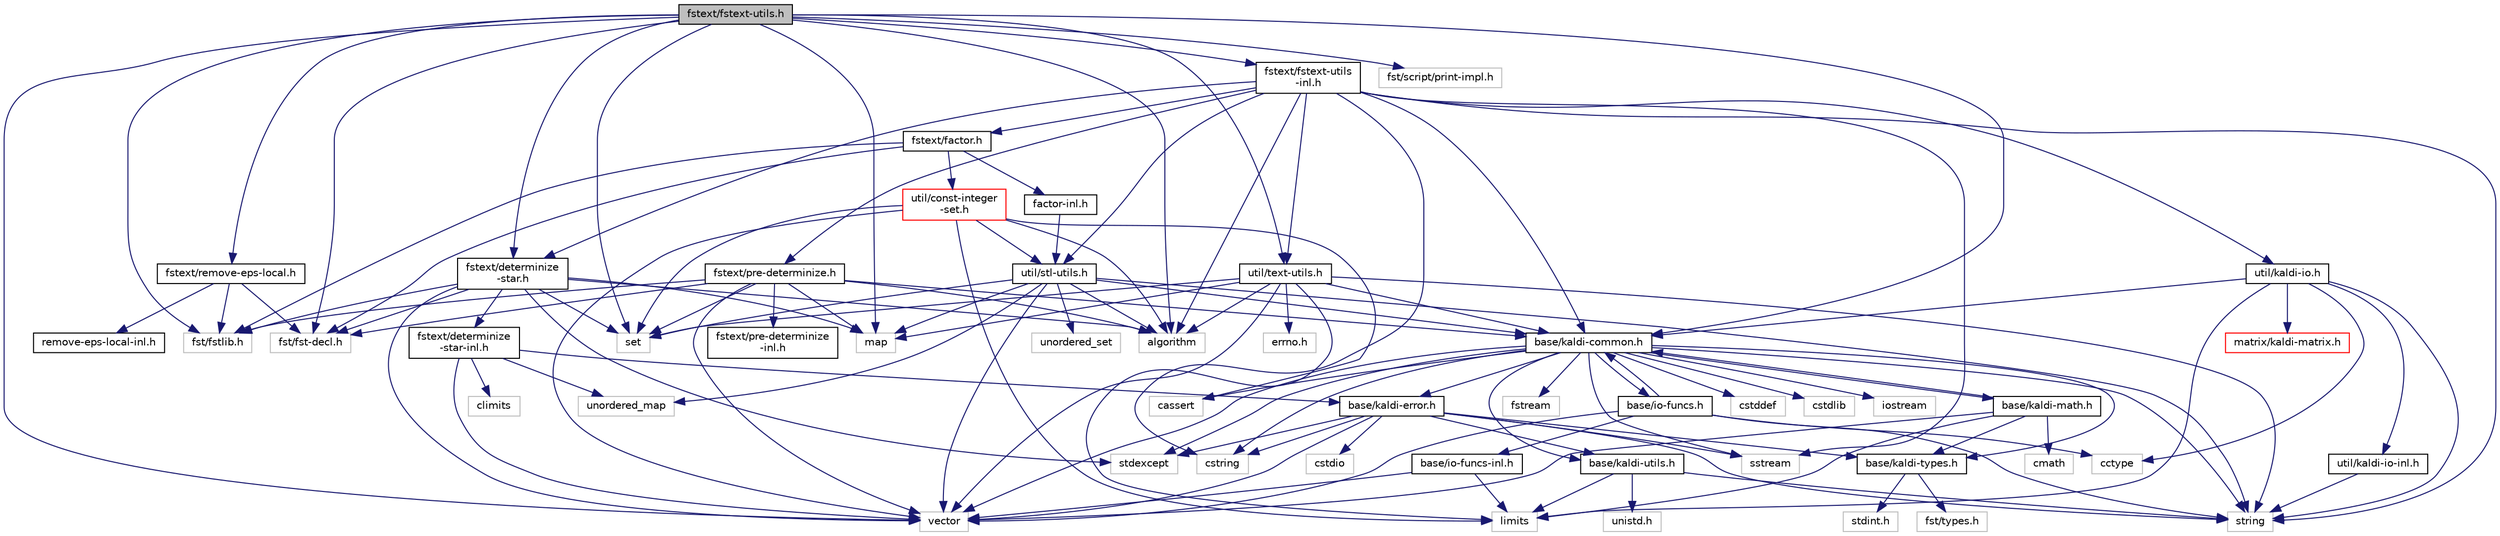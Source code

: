 digraph "fstext/fstext-utils.h"
{
  edge [fontname="Helvetica",fontsize="10",labelfontname="Helvetica",labelfontsize="10"];
  node [fontname="Helvetica",fontsize="10",shape=record];
  Node0 [label="fstext/fstext-utils.h",height=0.2,width=0.4,color="black", fillcolor="grey75", style="filled", fontcolor="black"];
  Node0 -> Node1 [color="midnightblue",fontsize="10",style="solid",fontname="Helvetica"];
  Node1 [label="algorithm",height=0.2,width=0.4,color="grey75", fillcolor="white", style="filled"];
  Node0 -> Node2 [color="midnightblue",fontsize="10",style="solid",fontname="Helvetica"];
  Node2 [label="map",height=0.2,width=0.4,color="grey75", fillcolor="white", style="filled"];
  Node0 -> Node3 [color="midnightblue",fontsize="10",style="solid",fontname="Helvetica"];
  Node3 [label="set",height=0.2,width=0.4,color="grey75", fillcolor="white", style="filled"];
  Node0 -> Node4 [color="midnightblue",fontsize="10",style="solid",fontname="Helvetica"];
  Node4 [label="vector",height=0.2,width=0.4,color="grey75", fillcolor="white", style="filled"];
  Node0 -> Node5 [color="midnightblue",fontsize="10",style="solid",fontname="Helvetica"];
  Node5 [label="fst/fstlib.h",height=0.2,width=0.4,color="grey75", fillcolor="white", style="filled"];
  Node0 -> Node6 [color="midnightblue",fontsize="10",style="solid",fontname="Helvetica"];
  Node6 [label="fst/fst-decl.h",height=0.2,width=0.4,color="grey75", fillcolor="white", style="filled"];
  Node0 -> Node7 [color="midnightblue",fontsize="10",style="solid",fontname="Helvetica"];
  Node7 [label="fstext/determinize\l-star.h",height=0.2,width=0.4,color="black", fillcolor="white", style="filled",URL="$determinize-star_8h.html"];
  Node7 -> Node5 [color="midnightblue",fontsize="10",style="solid",fontname="Helvetica"];
  Node7 -> Node6 [color="midnightblue",fontsize="10",style="solid",fontname="Helvetica"];
  Node7 -> Node1 [color="midnightblue",fontsize="10",style="solid",fontname="Helvetica"];
  Node7 -> Node2 [color="midnightblue",fontsize="10",style="solid",fontname="Helvetica"];
  Node7 -> Node3 [color="midnightblue",fontsize="10",style="solid",fontname="Helvetica"];
  Node7 -> Node4 [color="midnightblue",fontsize="10",style="solid",fontname="Helvetica"];
  Node7 -> Node8 [color="midnightblue",fontsize="10",style="solid",fontname="Helvetica"];
  Node8 [label="stdexcept",height=0.2,width=0.4,color="grey75", fillcolor="white", style="filled"];
  Node7 -> Node9 [color="midnightblue",fontsize="10",style="solid",fontname="Helvetica"];
  Node9 [label="fstext/determinize\l-star-inl.h",height=0.2,width=0.4,color="black", fillcolor="white", style="filled",URL="$determinize-star-inl_8h.html"];
  Node9 -> Node10 [color="midnightblue",fontsize="10",style="solid",fontname="Helvetica"];
  Node10 [label="base/kaldi-error.h",height=0.2,width=0.4,color="black", fillcolor="white", style="filled",URL="$kaldi-error_8h.html"];
  Node10 -> Node11 [color="midnightblue",fontsize="10",style="solid",fontname="Helvetica"];
  Node11 [label="cstdio",height=0.2,width=0.4,color="grey75", fillcolor="white", style="filled"];
  Node10 -> Node12 [color="midnightblue",fontsize="10",style="solid",fontname="Helvetica"];
  Node12 [label="cstring",height=0.2,width=0.4,color="grey75", fillcolor="white", style="filled"];
  Node10 -> Node13 [color="midnightblue",fontsize="10",style="solid",fontname="Helvetica"];
  Node13 [label="sstream",height=0.2,width=0.4,color="grey75", fillcolor="white", style="filled"];
  Node10 -> Node8 [color="midnightblue",fontsize="10",style="solid",fontname="Helvetica"];
  Node10 -> Node14 [color="midnightblue",fontsize="10",style="solid",fontname="Helvetica"];
  Node14 [label="string",height=0.2,width=0.4,color="grey75", fillcolor="white", style="filled"];
  Node10 -> Node4 [color="midnightblue",fontsize="10",style="solid",fontname="Helvetica"];
  Node10 -> Node15 [color="midnightblue",fontsize="10",style="solid",fontname="Helvetica"];
  Node15 [label="base/kaldi-types.h",height=0.2,width=0.4,color="black", fillcolor="white", style="filled",URL="$kaldi-types_8h.html"];
  Node15 -> Node16 [color="midnightblue",fontsize="10",style="solid",fontname="Helvetica"];
  Node16 [label="stdint.h",height=0.2,width=0.4,color="grey75", fillcolor="white", style="filled"];
  Node15 -> Node17 [color="midnightblue",fontsize="10",style="solid",fontname="Helvetica"];
  Node17 [label="fst/types.h",height=0.2,width=0.4,color="grey75", fillcolor="white", style="filled"];
  Node10 -> Node18 [color="midnightblue",fontsize="10",style="solid",fontname="Helvetica"];
  Node18 [label="base/kaldi-utils.h",height=0.2,width=0.4,color="black", fillcolor="white", style="filled",URL="$kaldi-utils_8h.html"];
  Node18 -> Node19 [color="midnightblue",fontsize="10",style="solid",fontname="Helvetica"];
  Node19 [label="unistd.h",height=0.2,width=0.4,color="grey75", fillcolor="white", style="filled"];
  Node18 -> Node20 [color="midnightblue",fontsize="10",style="solid",fontname="Helvetica"];
  Node20 [label="limits",height=0.2,width=0.4,color="grey75", fillcolor="white", style="filled"];
  Node18 -> Node14 [color="midnightblue",fontsize="10",style="solid",fontname="Helvetica"];
  Node9 -> Node21 [color="midnightblue",fontsize="10",style="solid",fontname="Helvetica"];
  Node21 [label="unordered_map",height=0.2,width=0.4,color="grey75", fillcolor="white", style="filled"];
  Node9 -> Node4 [color="midnightblue",fontsize="10",style="solid",fontname="Helvetica"];
  Node9 -> Node22 [color="midnightblue",fontsize="10",style="solid",fontname="Helvetica"];
  Node22 [label="climits",height=0.2,width=0.4,color="grey75", fillcolor="white", style="filled"];
  Node0 -> Node23 [color="midnightblue",fontsize="10",style="solid",fontname="Helvetica"];
  Node23 [label="fstext/remove-eps-local.h",height=0.2,width=0.4,color="black", fillcolor="white", style="filled",URL="$remove-eps-local_8h.html"];
  Node23 -> Node5 [color="midnightblue",fontsize="10",style="solid",fontname="Helvetica"];
  Node23 -> Node6 [color="midnightblue",fontsize="10",style="solid",fontname="Helvetica"];
  Node23 -> Node24 [color="midnightblue",fontsize="10",style="solid",fontname="Helvetica"];
  Node24 [label="remove-eps-local-inl.h",height=0.2,width=0.4,color="black", fillcolor="white", style="filled",URL="$remove-eps-local-inl_8h.html"];
  Node0 -> Node25 [color="midnightblue",fontsize="10",style="solid",fontname="Helvetica"];
  Node25 [label="base/kaldi-common.h",height=0.2,width=0.4,color="black", fillcolor="white", style="filled",URL="$kaldi-common_8h.html"];
  Node25 -> Node26 [color="midnightblue",fontsize="10",style="solid",fontname="Helvetica"];
  Node26 [label="cstddef",height=0.2,width=0.4,color="grey75", fillcolor="white", style="filled"];
  Node25 -> Node27 [color="midnightblue",fontsize="10",style="solid",fontname="Helvetica"];
  Node27 [label="cstdlib",height=0.2,width=0.4,color="grey75", fillcolor="white", style="filled"];
  Node25 -> Node12 [color="midnightblue",fontsize="10",style="solid",fontname="Helvetica"];
  Node25 -> Node14 [color="midnightblue",fontsize="10",style="solid",fontname="Helvetica"];
  Node25 -> Node13 [color="midnightblue",fontsize="10",style="solid",fontname="Helvetica"];
  Node25 -> Node8 [color="midnightblue",fontsize="10",style="solid",fontname="Helvetica"];
  Node25 -> Node28 [color="midnightblue",fontsize="10",style="solid",fontname="Helvetica"];
  Node28 [label="cassert",height=0.2,width=0.4,color="grey75", fillcolor="white", style="filled"];
  Node25 -> Node4 [color="midnightblue",fontsize="10",style="solid",fontname="Helvetica"];
  Node25 -> Node29 [color="midnightblue",fontsize="10",style="solid",fontname="Helvetica"];
  Node29 [label="iostream",height=0.2,width=0.4,color="grey75", fillcolor="white", style="filled"];
  Node25 -> Node30 [color="midnightblue",fontsize="10",style="solid",fontname="Helvetica"];
  Node30 [label="fstream",height=0.2,width=0.4,color="grey75", fillcolor="white", style="filled"];
  Node25 -> Node18 [color="midnightblue",fontsize="10",style="solid",fontname="Helvetica"];
  Node25 -> Node10 [color="midnightblue",fontsize="10",style="solid",fontname="Helvetica"];
  Node25 -> Node15 [color="midnightblue",fontsize="10",style="solid",fontname="Helvetica"];
  Node25 -> Node31 [color="midnightblue",fontsize="10",style="solid",fontname="Helvetica"];
  Node31 [label="base/io-funcs.h",height=0.2,width=0.4,color="black", fillcolor="white", style="filled",URL="$io-funcs_8h.html"];
  Node31 -> Node32 [color="midnightblue",fontsize="10",style="solid",fontname="Helvetica"];
  Node32 [label="cctype",height=0.2,width=0.4,color="grey75", fillcolor="white", style="filled"];
  Node31 -> Node4 [color="midnightblue",fontsize="10",style="solid",fontname="Helvetica"];
  Node31 -> Node14 [color="midnightblue",fontsize="10",style="solid",fontname="Helvetica"];
  Node31 -> Node25 [color="midnightblue",fontsize="10",style="solid",fontname="Helvetica"];
  Node31 -> Node33 [color="midnightblue",fontsize="10",style="solid",fontname="Helvetica"];
  Node33 [label="base/io-funcs-inl.h",height=0.2,width=0.4,color="black", fillcolor="white", style="filled",URL="$io-funcs-inl_8h.html"];
  Node33 -> Node20 [color="midnightblue",fontsize="10",style="solid",fontname="Helvetica"];
  Node33 -> Node4 [color="midnightblue",fontsize="10",style="solid",fontname="Helvetica"];
  Node25 -> Node34 [color="midnightblue",fontsize="10",style="solid",fontname="Helvetica"];
  Node34 [label="base/kaldi-math.h",height=0.2,width=0.4,color="black", fillcolor="white", style="filled",URL="$kaldi-math_8h.html"];
  Node34 -> Node35 [color="midnightblue",fontsize="10",style="solid",fontname="Helvetica"];
  Node35 [label="cmath",height=0.2,width=0.4,color="grey75", fillcolor="white", style="filled"];
  Node34 -> Node20 [color="midnightblue",fontsize="10",style="solid",fontname="Helvetica"];
  Node34 -> Node4 [color="midnightblue",fontsize="10",style="solid",fontname="Helvetica"];
  Node34 -> Node15 [color="midnightblue",fontsize="10",style="solid",fontname="Helvetica"];
  Node34 -> Node25 [color="midnightblue",fontsize="10",style="solid",fontname="Helvetica"];
  Node0 -> Node36 [color="midnightblue",fontsize="10",style="solid",fontname="Helvetica"];
  Node36 [label="util/text-utils.h",height=0.2,width=0.4,color="black", fillcolor="white", style="filled",URL="$text-utils_8h.html"];
  Node36 -> Node37 [color="midnightblue",fontsize="10",style="solid",fontname="Helvetica"];
  Node37 [label="errno.h",height=0.2,width=0.4,color="grey75", fillcolor="white", style="filled"];
  Node36 -> Node14 [color="midnightblue",fontsize="10",style="solid",fontname="Helvetica"];
  Node36 -> Node1 [color="midnightblue",fontsize="10",style="solid",fontname="Helvetica"];
  Node36 -> Node2 [color="midnightblue",fontsize="10",style="solid",fontname="Helvetica"];
  Node36 -> Node3 [color="midnightblue",fontsize="10",style="solid",fontname="Helvetica"];
  Node36 -> Node4 [color="midnightblue",fontsize="10",style="solid",fontname="Helvetica"];
  Node36 -> Node20 [color="midnightblue",fontsize="10",style="solid",fontname="Helvetica"];
  Node36 -> Node25 [color="midnightblue",fontsize="10",style="solid",fontname="Helvetica"];
  Node0 -> Node38 [color="midnightblue",fontsize="10",style="solid",fontname="Helvetica"];
  Node38 [label="fst/script/print-impl.h",height=0.2,width=0.4,color="grey75", fillcolor="white", style="filled"];
  Node0 -> Node39 [color="midnightblue",fontsize="10",style="solid",fontname="Helvetica"];
  Node39 [label="fstext/fstext-utils\l-inl.h",height=0.2,width=0.4,color="black", fillcolor="white", style="filled",URL="$fstext-utils-inl_8h.html"];
  Node39 -> Node12 [color="midnightblue",fontsize="10",style="solid",fontname="Helvetica"];
  Node39 -> Node25 [color="midnightblue",fontsize="10",style="solid",fontname="Helvetica"];
  Node39 -> Node40 [color="midnightblue",fontsize="10",style="solid",fontname="Helvetica"];
  Node40 [label="util/stl-utils.h",height=0.2,width=0.4,color="black", fillcolor="white", style="filled",URL="$stl-utils_8h.html"];
  Node40 -> Node21 [color="midnightblue",fontsize="10",style="solid",fontname="Helvetica"];
  Node40 -> Node41 [color="midnightblue",fontsize="10",style="solid",fontname="Helvetica"];
  Node41 [label="unordered_set",height=0.2,width=0.4,color="grey75", fillcolor="white", style="filled"];
  Node40 -> Node1 [color="midnightblue",fontsize="10",style="solid",fontname="Helvetica"];
  Node40 -> Node2 [color="midnightblue",fontsize="10",style="solid",fontname="Helvetica"];
  Node40 -> Node3 [color="midnightblue",fontsize="10",style="solid",fontname="Helvetica"];
  Node40 -> Node14 [color="midnightblue",fontsize="10",style="solid",fontname="Helvetica"];
  Node40 -> Node4 [color="midnightblue",fontsize="10",style="solid",fontname="Helvetica"];
  Node40 -> Node25 [color="midnightblue",fontsize="10",style="solid",fontname="Helvetica"];
  Node39 -> Node36 [color="midnightblue",fontsize="10",style="solid",fontname="Helvetica"];
  Node39 -> Node42 [color="midnightblue",fontsize="10",style="solid",fontname="Helvetica"];
  Node42 [label="util/kaldi-io.h",height=0.2,width=0.4,color="black", fillcolor="white", style="filled",URL="$kaldi-io_8h.html"];
  Node42 -> Node32 [color="midnightblue",fontsize="10",style="solid",fontname="Helvetica"];
  Node42 -> Node20 [color="midnightblue",fontsize="10",style="solid",fontname="Helvetica"];
  Node42 -> Node14 [color="midnightblue",fontsize="10",style="solid",fontname="Helvetica"];
  Node42 -> Node25 [color="midnightblue",fontsize="10",style="solid",fontname="Helvetica"];
  Node42 -> Node43 [color="midnightblue",fontsize="10",style="solid",fontname="Helvetica"];
  Node43 [label="matrix/kaldi-matrix.h",height=0.2,width=0.4,color="red", fillcolor="white", style="filled",URL="$kaldi-matrix_8h.html"];
  Node42 -> Node48 [color="midnightblue",fontsize="10",style="solid",fontname="Helvetica"];
  Node48 [label="util/kaldi-io-inl.h",height=0.2,width=0.4,color="black", fillcolor="white", style="filled",URL="$kaldi-io-inl_8h.html"];
  Node48 -> Node14 [color="midnightblue",fontsize="10",style="solid",fontname="Helvetica"];
  Node39 -> Node49 [color="midnightblue",fontsize="10",style="solid",fontname="Helvetica"];
  Node49 [label="fstext/factor.h",height=0.2,width=0.4,color="black", fillcolor="white", style="filled",URL="$factor_8h.html"];
  Node49 -> Node5 [color="midnightblue",fontsize="10",style="solid",fontname="Helvetica"];
  Node49 -> Node6 [color="midnightblue",fontsize="10",style="solid",fontname="Helvetica"];
  Node49 -> Node50 [color="midnightblue",fontsize="10",style="solid",fontname="Helvetica"];
  Node50 [label="util/const-integer\l-set.h",height=0.2,width=0.4,color="red", fillcolor="white", style="filled",URL="$const-integer-set_8h.html"];
  Node50 -> Node4 [color="midnightblue",fontsize="10",style="solid",fontname="Helvetica"];
  Node50 -> Node3 [color="midnightblue",fontsize="10",style="solid",fontname="Helvetica"];
  Node50 -> Node1 [color="midnightblue",fontsize="10",style="solid",fontname="Helvetica"];
  Node50 -> Node20 [color="midnightblue",fontsize="10",style="solid",fontname="Helvetica"];
  Node50 -> Node28 [color="midnightblue",fontsize="10",style="solid",fontname="Helvetica"];
  Node50 -> Node40 [color="midnightblue",fontsize="10",style="solid",fontname="Helvetica"];
  Node49 -> Node52 [color="midnightblue",fontsize="10",style="solid",fontname="Helvetica"];
  Node52 [label="factor-inl.h",height=0.2,width=0.4,color="black", fillcolor="white", style="filled",URL="$factor-inl_8h.html"];
  Node52 -> Node40 [color="midnightblue",fontsize="10",style="solid",fontname="Helvetica"];
  Node39 -> Node53 [color="midnightblue",fontsize="10",style="solid",fontname="Helvetica"];
  Node53 [label="fstext/pre-determinize.h",height=0.2,width=0.4,color="black", fillcolor="white", style="filled",URL="$pre-determinize_8h.html"];
  Node53 -> Node1 [color="midnightblue",fontsize="10",style="solid",fontname="Helvetica"];
  Node53 -> Node2 [color="midnightblue",fontsize="10",style="solid",fontname="Helvetica"];
  Node53 -> Node3 [color="midnightblue",fontsize="10",style="solid",fontname="Helvetica"];
  Node53 -> Node4 [color="midnightblue",fontsize="10",style="solid",fontname="Helvetica"];
  Node53 -> Node5 [color="midnightblue",fontsize="10",style="solid",fontname="Helvetica"];
  Node53 -> Node6 [color="midnightblue",fontsize="10",style="solid",fontname="Helvetica"];
  Node53 -> Node25 [color="midnightblue",fontsize="10",style="solid",fontname="Helvetica"];
  Node53 -> Node54 [color="midnightblue",fontsize="10",style="solid",fontname="Helvetica"];
  Node54 [label="fstext/pre-determinize\l-inl.h",height=0.2,width=0.4,color="black", fillcolor="white", style="filled",URL="$pre-determinize-inl_8h.html"];
  Node39 -> Node7 [color="midnightblue",fontsize="10",style="solid",fontname="Helvetica"];
  Node39 -> Node13 [color="midnightblue",fontsize="10",style="solid",fontname="Helvetica"];
  Node39 -> Node1 [color="midnightblue",fontsize="10",style="solid",fontname="Helvetica"];
  Node39 -> Node14 [color="midnightblue",fontsize="10",style="solid",fontname="Helvetica"];
}
